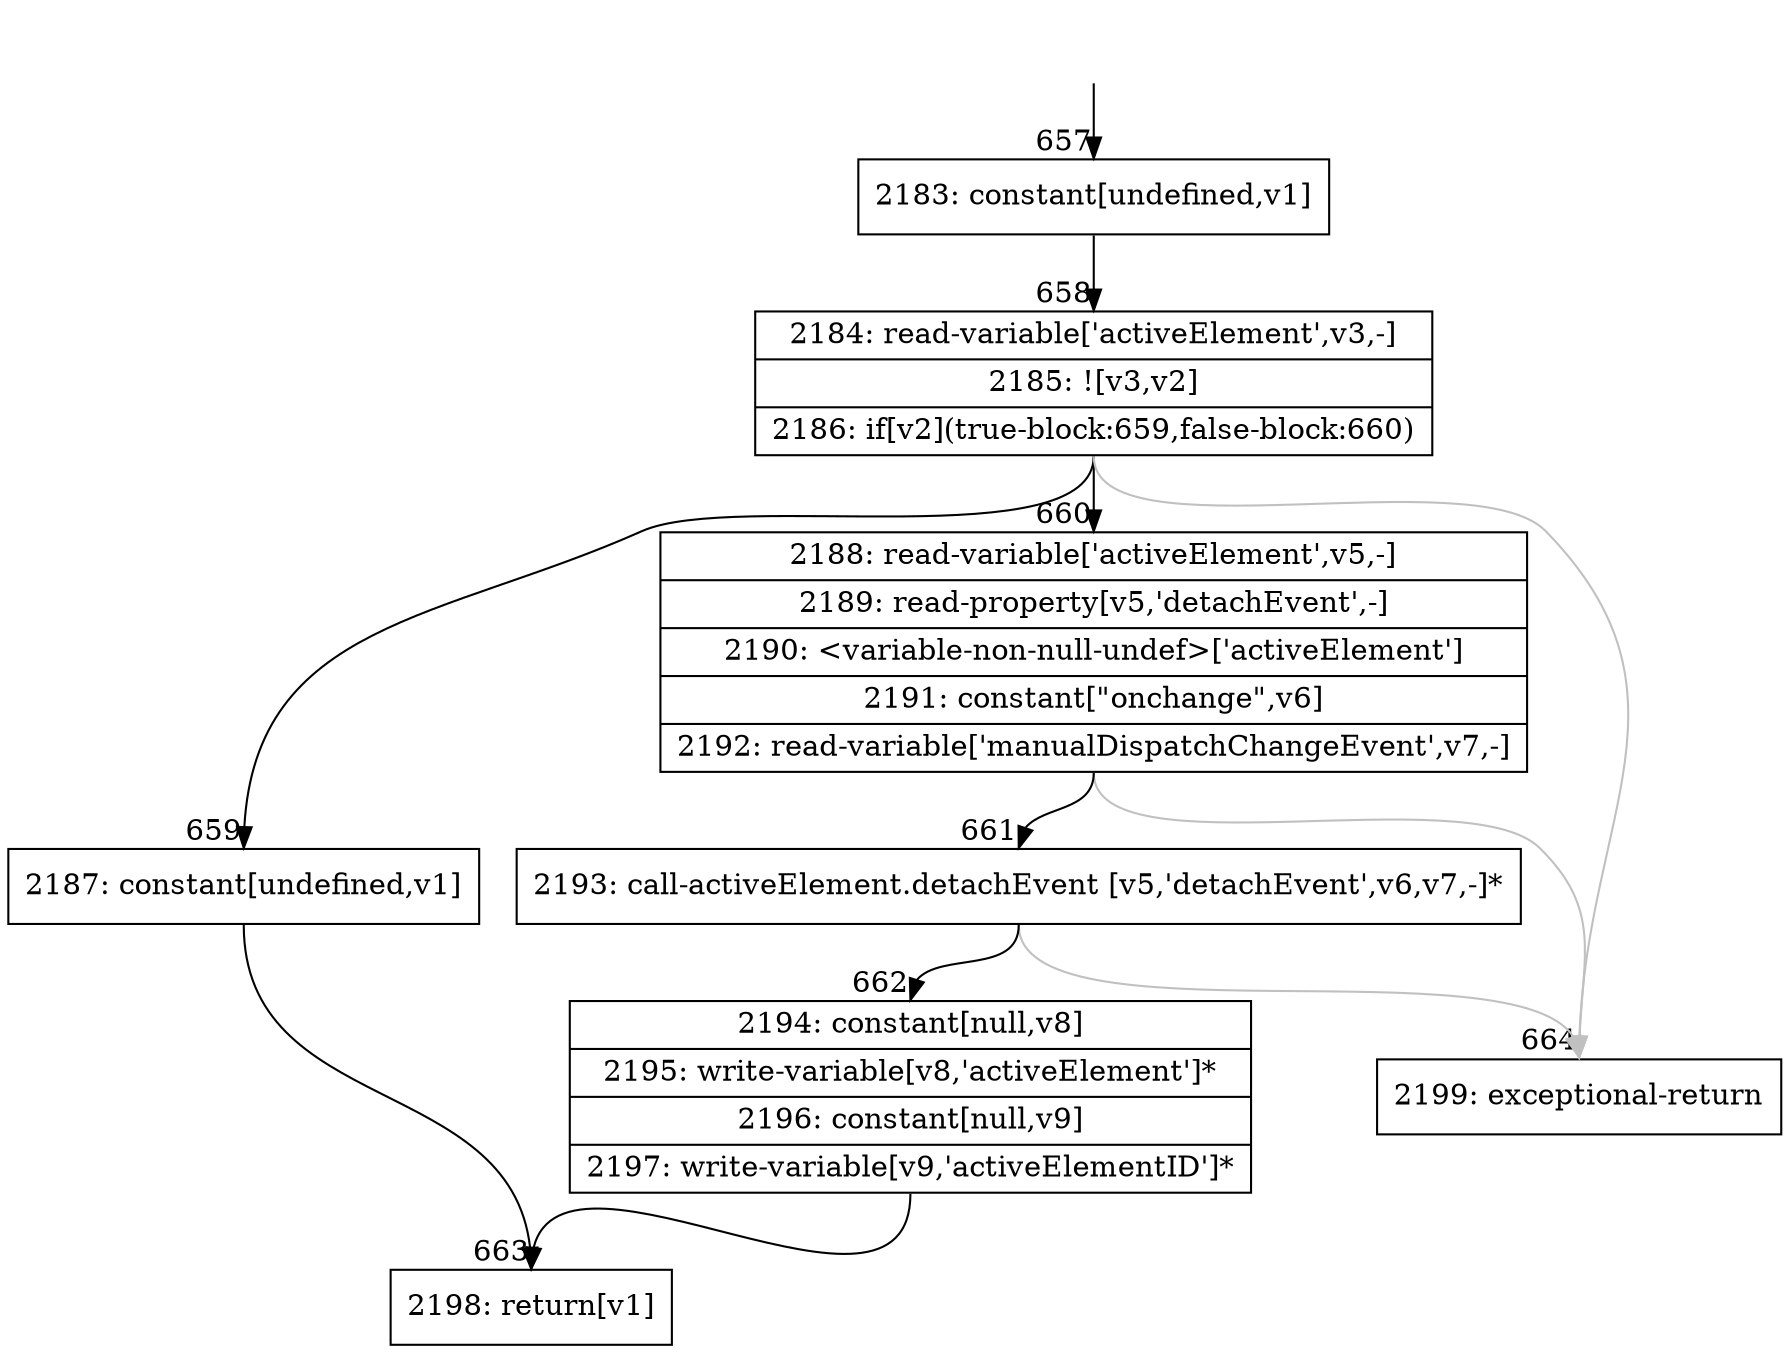 digraph {
rankdir="TD"
BB_entry46[shape=none,label=""];
BB_entry46 -> BB657 [tailport=s, headport=n, headlabel="    657"]
BB657 [shape=record label="{2183: constant[undefined,v1]}" ] 
BB657 -> BB658 [tailport=s, headport=n, headlabel="      658"]
BB658 [shape=record label="{2184: read-variable['activeElement',v3,-]|2185: ![v3,v2]|2186: if[v2](true-block:659,false-block:660)}" ] 
BB658 -> BB659 [tailport=s, headport=n, headlabel="      659"]
BB658 -> BB660 [tailport=s, headport=n, headlabel="      660"]
BB658 -> BB664 [tailport=s, headport=n, color=gray, headlabel="      664"]
BB659 [shape=record label="{2187: constant[undefined,v1]}" ] 
BB659 -> BB663 [tailport=s, headport=n, headlabel="      663"]
BB660 [shape=record label="{2188: read-variable['activeElement',v5,-]|2189: read-property[v5,'detachEvent',-]|2190: \<variable-non-null-undef\>['activeElement']|2191: constant[\"onchange\",v6]|2192: read-variable['manualDispatchChangeEvent',v7,-]}" ] 
BB660 -> BB661 [tailport=s, headport=n, headlabel="      661"]
BB660 -> BB664 [tailport=s, headport=n, color=gray]
BB661 [shape=record label="{2193: call-activeElement.detachEvent [v5,'detachEvent',v6,v7,-]*}" ] 
BB661 -> BB662 [tailport=s, headport=n, headlabel="      662"]
BB661 -> BB664 [tailport=s, headport=n, color=gray]
BB662 [shape=record label="{2194: constant[null,v8]|2195: write-variable[v8,'activeElement']*|2196: constant[null,v9]|2197: write-variable[v9,'activeElementID']*}" ] 
BB662 -> BB663 [tailport=s, headport=n]
BB663 [shape=record label="{2198: return[v1]}" ] 
BB664 [shape=record label="{2199: exceptional-return}" ] 
//#$~ 1190
}
